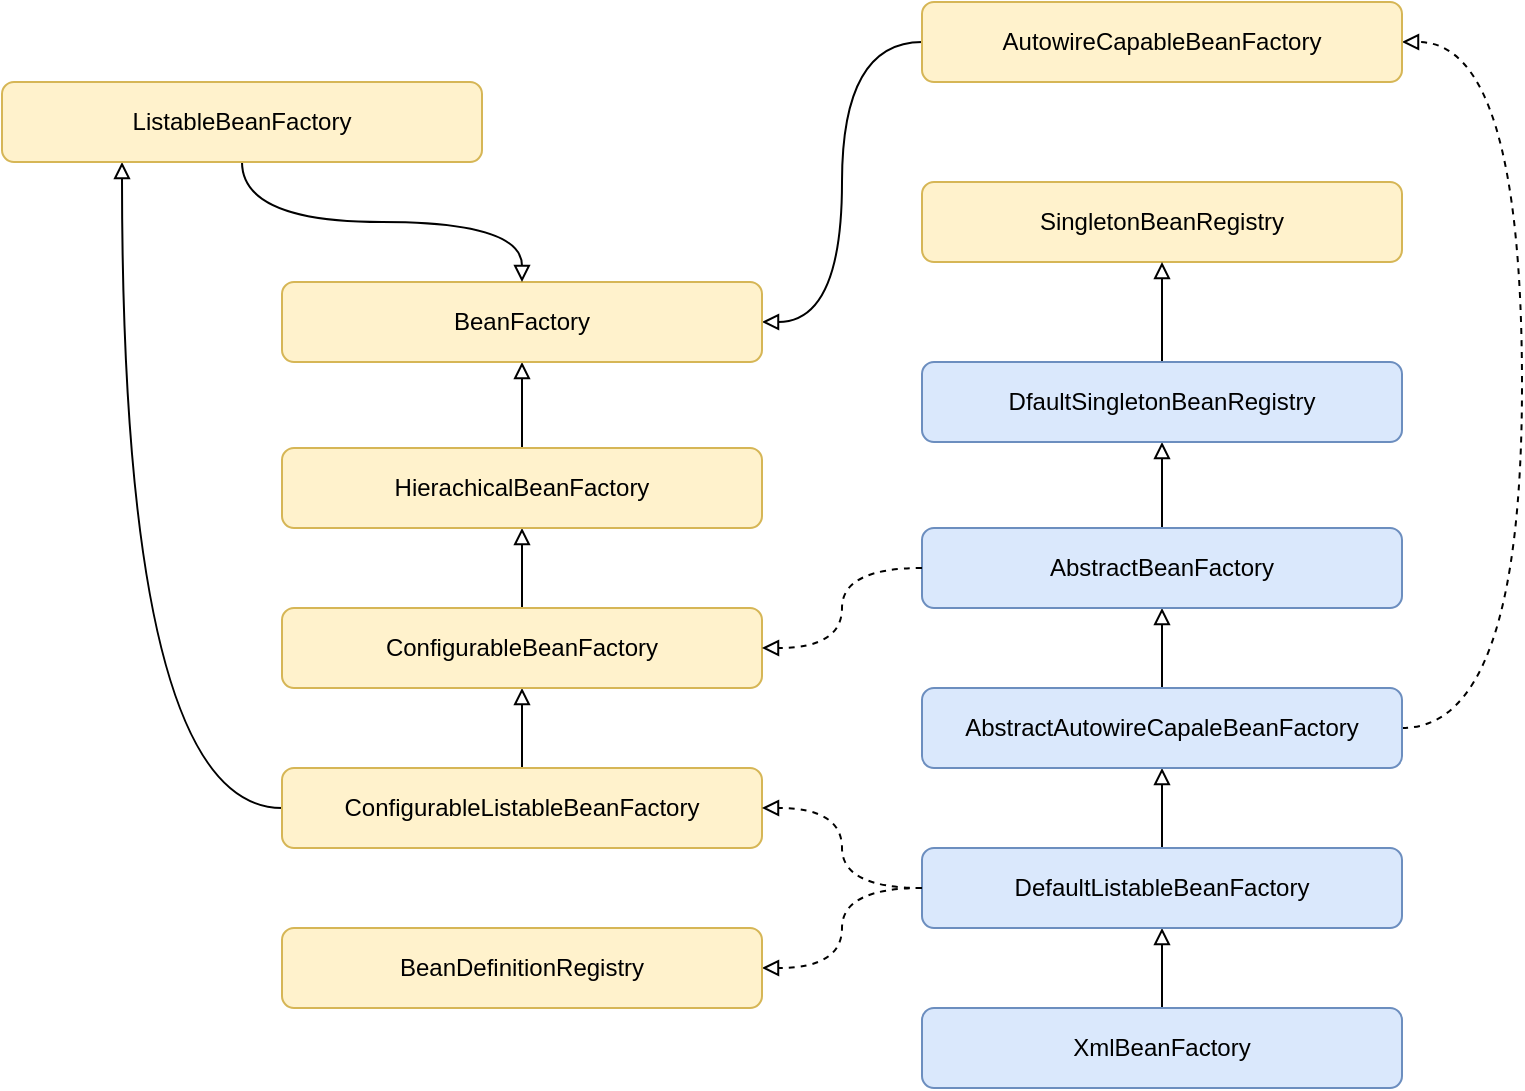 <mxfile version="15.4.0" type="device"><diagram id="u_9qVHsUYlZ5Ja_wMvMD" name="第 1 页"><mxGraphModel dx="1086" dy="798" grid="1" gridSize="10" guides="1" tooltips="1" connect="1" arrows="1" fold="1" page="1" pageScale="1" pageWidth="827" pageHeight="583" math="0" shadow="0"><root><mxCell id="0"/><mxCell id="1" parent="0"/><mxCell id="a0rvIIQr3yijCvW0ieZi-6" value="" style="edgeStyle=orthogonalEdgeStyle;rounded=0;orthogonalLoop=1;jettySize=auto;html=1;endArrow=block;endFill=0;" parent="1" source="a0rvIIQr3yijCvW0ieZi-3" target="a0rvIIQr3yijCvW0ieZi-5" edge="1"><mxGeometry relative="1" as="geometry"/></mxCell><mxCell id="a0rvIIQr3yijCvW0ieZi-3" value="XmlBeanFactory" style="rounded=1;whiteSpace=wrap;html=1;fillColor=#dae8fc;strokeColor=#6c8ebf;" parent="1" vertex="1"><mxGeometry x="500" y="523" width="240" height="40" as="geometry"/></mxCell><mxCell id="a0rvIIQr3yijCvW0ieZi-4" value="SingletonBeanRegistry" style="rounded=1;whiteSpace=wrap;html=1;fillColor=#fff2cc;strokeColor=#d6b656;" parent="1" vertex="1"><mxGeometry x="500" y="110" width="240" height="40" as="geometry"/></mxCell><mxCell id="a0rvIIQr3yijCvW0ieZi-8" value="" style="edgeStyle=orthogonalEdgeStyle;rounded=0;orthogonalLoop=1;jettySize=auto;html=1;endArrow=block;endFill=0;" parent="1" source="a0rvIIQr3yijCvW0ieZi-5" target="a0rvIIQr3yijCvW0ieZi-7" edge="1"><mxGeometry relative="1" as="geometry"/></mxCell><mxCell id="a0rvIIQr3yijCvW0ieZi-16" value="" style="edgeStyle=orthogonalEdgeStyle;rounded=0;orthogonalLoop=1;jettySize=auto;html=1;endArrow=block;endFill=0;entryX=1;entryY=0.5;entryDx=0;entryDy=0;curved=1;dashed=1;" parent="1" source="a0rvIIQr3yijCvW0ieZi-5" target="a0rvIIQr3yijCvW0ieZi-14" edge="1"><mxGeometry relative="1" as="geometry"/></mxCell><mxCell id="a0rvIIQr3yijCvW0ieZi-5" value="DefaultListableBeanFactory" style="rounded=1;whiteSpace=wrap;html=1;fillColor=#dae8fc;strokeColor=#6c8ebf;" parent="1" vertex="1"><mxGeometry x="500" y="443" width="240" height="40" as="geometry"/></mxCell><mxCell id="a0rvIIQr3yijCvW0ieZi-10" value="" style="edgeStyle=orthogonalEdgeStyle;rounded=0;orthogonalLoop=1;jettySize=auto;html=1;endArrow=block;endFill=0;" parent="1" source="a0rvIIQr3yijCvW0ieZi-7" target="a0rvIIQr3yijCvW0ieZi-9" edge="1"><mxGeometry relative="1" as="geometry"/></mxCell><mxCell id="a0rvIIQr3yijCvW0ieZi-23" value="" style="edgeStyle=orthogonalEdgeStyle;curved=1;rounded=0;orthogonalLoop=1;jettySize=auto;html=1;endArrow=block;endFill=0;entryX=1;entryY=0.5;entryDx=0;entryDy=0;dashed=1;" parent="1" target="a0rvIIQr3yijCvW0ieZi-22" edge="1"><mxGeometry relative="1" as="geometry"><mxPoint x="740" y="383" as="sourcePoint"/><Array as="points"><mxPoint x="800" y="383"/><mxPoint x="800" y="40"/></Array></mxGeometry></mxCell><mxCell id="a0rvIIQr3yijCvW0ieZi-7" value="AbstractAutowireCapaleBeanFactory" style="rounded=1;whiteSpace=wrap;html=1;fillColor=#dae8fc;strokeColor=#6c8ebf;" parent="1" vertex="1"><mxGeometry x="500" y="363" width="240" height="40" as="geometry"/></mxCell><mxCell id="a0rvIIQr3yijCvW0ieZi-12" value="" style="edgeStyle=orthogonalEdgeStyle;rounded=0;orthogonalLoop=1;jettySize=auto;html=1;endArrow=block;endFill=0;" parent="1" source="a0rvIIQr3yijCvW0ieZi-9" target="a0rvIIQr3yijCvW0ieZi-11" edge="1"><mxGeometry relative="1" as="geometry"/></mxCell><mxCell id="a0rvIIQr3yijCvW0ieZi-9" value="AbstractBeanFactory" style="rounded=1;whiteSpace=wrap;html=1;fillColor=#dae8fc;strokeColor=#6c8ebf;" parent="1" vertex="1"><mxGeometry x="500" y="283" width="240" height="40" as="geometry"/></mxCell><mxCell id="a0rvIIQr3yijCvW0ieZi-13" value="" style="edgeStyle=orthogonalEdgeStyle;rounded=0;orthogonalLoop=1;jettySize=auto;html=1;endArrow=block;endFill=0;" parent="1" source="a0rvIIQr3yijCvW0ieZi-11" target="a0rvIIQr3yijCvW0ieZi-4" edge="1"><mxGeometry relative="1" as="geometry"/></mxCell><mxCell id="a0rvIIQr3yijCvW0ieZi-11" value="DfaultSingletonBeanRegistry" style="rounded=1;whiteSpace=wrap;html=1;fillColor=#dae8fc;strokeColor=#6c8ebf;" parent="1" vertex="1"><mxGeometry x="500" y="200" width="240" height="40" as="geometry"/></mxCell><mxCell id="a0rvIIQr3yijCvW0ieZi-14" value="BeanDefinitionRegistry" style="rounded=1;whiteSpace=wrap;html=1;fillColor=#fff2cc;strokeColor=#d6b656;" parent="1" vertex="1"><mxGeometry x="180" y="483" width="240" height="40" as="geometry"/></mxCell><mxCell id="a0rvIIQr3yijCvW0ieZi-20" value="" style="edgeStyle=orthogonalEdgeStyle;curved=1;rounded=0;orthogonalLoop=1;jettySize=auto;html=1;endArrow=block;endFill=0;" parent="1" source="a0rvIIQr3yijCvW0ieZi-17" target="a0rvIIQr3yijCvW0ieZi-19" edge="1"><mxGeometry relative="1" as="geometry"/></mxCell><mxCell id="a0rvIIQr3yijCvW0ieZi-31" style="edgeStyle=orthogonalEdgeStyle;curved=1;rounded=0;orthogonalLoop=1;jettySize=auto;html=1;exitX=0;exitY=0.5;exitDx=0;exitDy=0;endArrow=block;endFill=0;entryX=0.25;entryY=1;entryDx=0;entryDy=0;" parent="1" source="a0rvIIQr3yijCvW0ieZi-17" target="a0rvIIQr3yijCvW0ieZi-29" edge="1"><mxGeometry relative="1" as="geometry"><mxPoint x="50" y="260" as="targetPoint"/><Array as="points"><mxPoint x="100" y="423"/></Array></mxGeometry></mxCell><mxCell id="a0rvIIQr3yijCvW0ieZi-17" value="ConfigurableListableBeanFactory" style="rounded=1;whiteSpace=wrap;html=1;fillColor=#fff2cc;strokeColor=#d6b656;" parent="1" vertex="1"><mxGeometry x="180" y="403" width="240" height="40" as="geometry"/></mxCell><mxCell id="a0rvIIQr3yijCvW0ieZi-18" value="" style="edgeStyle=orthogonalEdgeStyle;rounded=0;orthogonalLoop=1;jettySize=auto;html=1;endArrow=block;endFill=0;entryX=1;entryY=0.5;entryDx=0;entryDy=0;curved=1;dashed=1;exitX=0;exitY=0.5;exitDx=0;exitDy=0;" parent="1" source="a0rvIIQr3yijCvW0ieZi-5" target="a0rvIIQr3yijCvW0ieZi-17" edge="1"><mxGeometry relative="1" as="geometry"><mxPoint x="520" y="453" as="sourcePoint"/><mxPoint x="380" y="503" as="targetPoint"/></mxGeometry></mxCell><mxCell id="a0rvIIQr3yijCvW0ieZi-25" value="" style="edgeStyle=orthogonalEdgeStyle;curved=1;rounded=0;orthogonalLoop=1;jettySize=auto;html=1;endArrow=block;endFill=0;" parent="1" source="a0rvIIQr3yijCvW0ieZi-19" target="a0rvIIQr3yijCvW0ieZi-24" edge="1"><mxGeometry relative="1" as="geometry"/></mxCell><mxCell id="a0rvIIQr3yijCvW0ieZi-19" value="ConfigurableBeanFactory" style="rounded=1;whiteSpace=wrap;html=1;fillColor=#fff2cc;strokeColor=#d6b656;" parent="1" vertex="1"><mxGeometry x="180" y="323" width="240" height="40" as="geometry"/></mxCell><mxCell id="a0rvIIQr3yijCvW0ieZi-21" value="" style="edgeStyle=orthogonalEdgeStyle;rounded=0;orthogonalLoop=1;jettySize=auto;html=1;endArrow=block;endFill=0;entryX=1;entryY=0.5;entryDx=0;entryDy=0;curved=1;dashed=1;exitX=0;exitY=0.5;exitDx=0;exitDy=0;" parent="1" source="a0rvIIQr3yijCvW0ieZi-9" target="a0rvIIQr3yijCvW0ieZi-19" edge="1"><mxGeometry relative="1" as="geometry"><mxPoint x="520" y="453" as="sourcePoint"/><mxPoint x="380" y="403" as="targetPoint"/></mxGeometry></mxCell><mxCell id="a0rvIIQr3yijCvW0ieZi-28" style="edgeStyle=orthogonalEdgeStyle;curved=1;rounded=0;orthogonalLoop=1;jettySize=auto;html=1;exitX=0;exitY=0.5;exitDx=0;exitDy=0;entryX=1;entryY=0.5;entryDx=0;entryDy=0;endArrow=block;endFill=0;" parent="1" source="a0rvIIQr3yijCvW0ieZi-22" target="a0rvIIQr3yijCvW0ieZi-26" edge="1"><mxGeometry relative="1" as="geometry"/></mxCell><mxCell id="a0rvIIQr3yijCvW0ieZi-22" value="AutowireCapableBeanFactory" style="rounded=1;whiteSpace=wrap;html=1;fillColor=#fff2cc;strokeColor=#d6b656;" parent="1" vertex="1"><mxGeometry x="500" y="20" width="240" height="40" as="geometry"/></mxCell><mxCell id="a0rvIIQr3yijCvW0ieZi-27" value="" style="edgeStyle=orthogonalEdgeStyle;curved=1;rounded=0;orthogonalLoop=1;jettySize=auto;html=1;endArrow=block;endFill=0;" parent="1" source="a0rvIIQr3yijCvW0ieZi-24" target="a0rvIIQr3yijCvW0ieZi-26" edge="1"><mxGeometry relative="1" as="geometry"/></mxCell><mxCell id="a0rvIIQr3yijCvW0ieZi-24" value="HierachicalBeanFactory" style="rounded=1;whiteSpace=wrap;html=1;fillColor=#fff2cc;strokeColor=#d6b656;" parent="1" vertex="1"><mxGeometry x="180" y="243" width="240" height="40" as="geometry"/></mxCell><mxCell id="a0rvIIQr3yijCvW0ieZi-26" value="BeanFactory" style="rounded=1;whiteSpace=wrap;html=1;fillColor=#fff2cc;strokeColor=#d6b656;" parent="1" vertex="1"><mxGeometry x="180" y="160" width="240" height="40" as="geometry"/></mxCell><mxCell id="a0rvIIQr3yijCvW0ieZi-30" value="" style="edgeStyle=orthogonalEdgeStyle;curved=1;rounded=0;orthogonalLoop=1;jettySize=auto;html=1;endArrow=block;endFill=0;" parent="1" source="a0rvIIQr3yijCvW0ieZi-29" target="a0rvIIQr3yijCvW0ieZi-26" edge="1"><mxGeometry relative="1" as="geometry"/></mxCell><mxCell id="a0rvIIQr3yijCvW0ieZi-29" value="ListableBeanFactory" style="rounded=1;whiteSpace=wrap;html=1;fillColor=#fff2cc;strokeColor=#d6b656;" parent="1" vertex="1"><mxGeometry x="40" y="60" width="240" height="40" as="geometry"/></mxCell></root></mxGraphModel></diagram></mxfile>